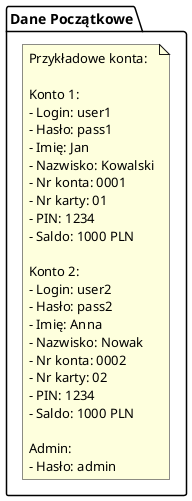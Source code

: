 @startuml
package "Dane Początkowe" {
    note "Przykładowe konta:\n\nKonto 1:\n- Login: user1\n- Hasło: pass1\n- Imię: Jan\n- Nazwisko: Kowalski\n- Nr konta: 0001\n- Nr karty: 01\n- PIN: 1234\n- Saldo: 1000 PLN\n\nKonto 2:\n- Login: user2\n- Hasło: pass2\n- Imię: Anna\n- Nazwisko: Nowak\n- Nr konta: 0002\n- Nr karty: 02\n- PIN: 1234\n- Saldo: 1000 PLN\n\nAdmin:\n- Hasło: admin" as DanePoczatkowe
}
@enduml